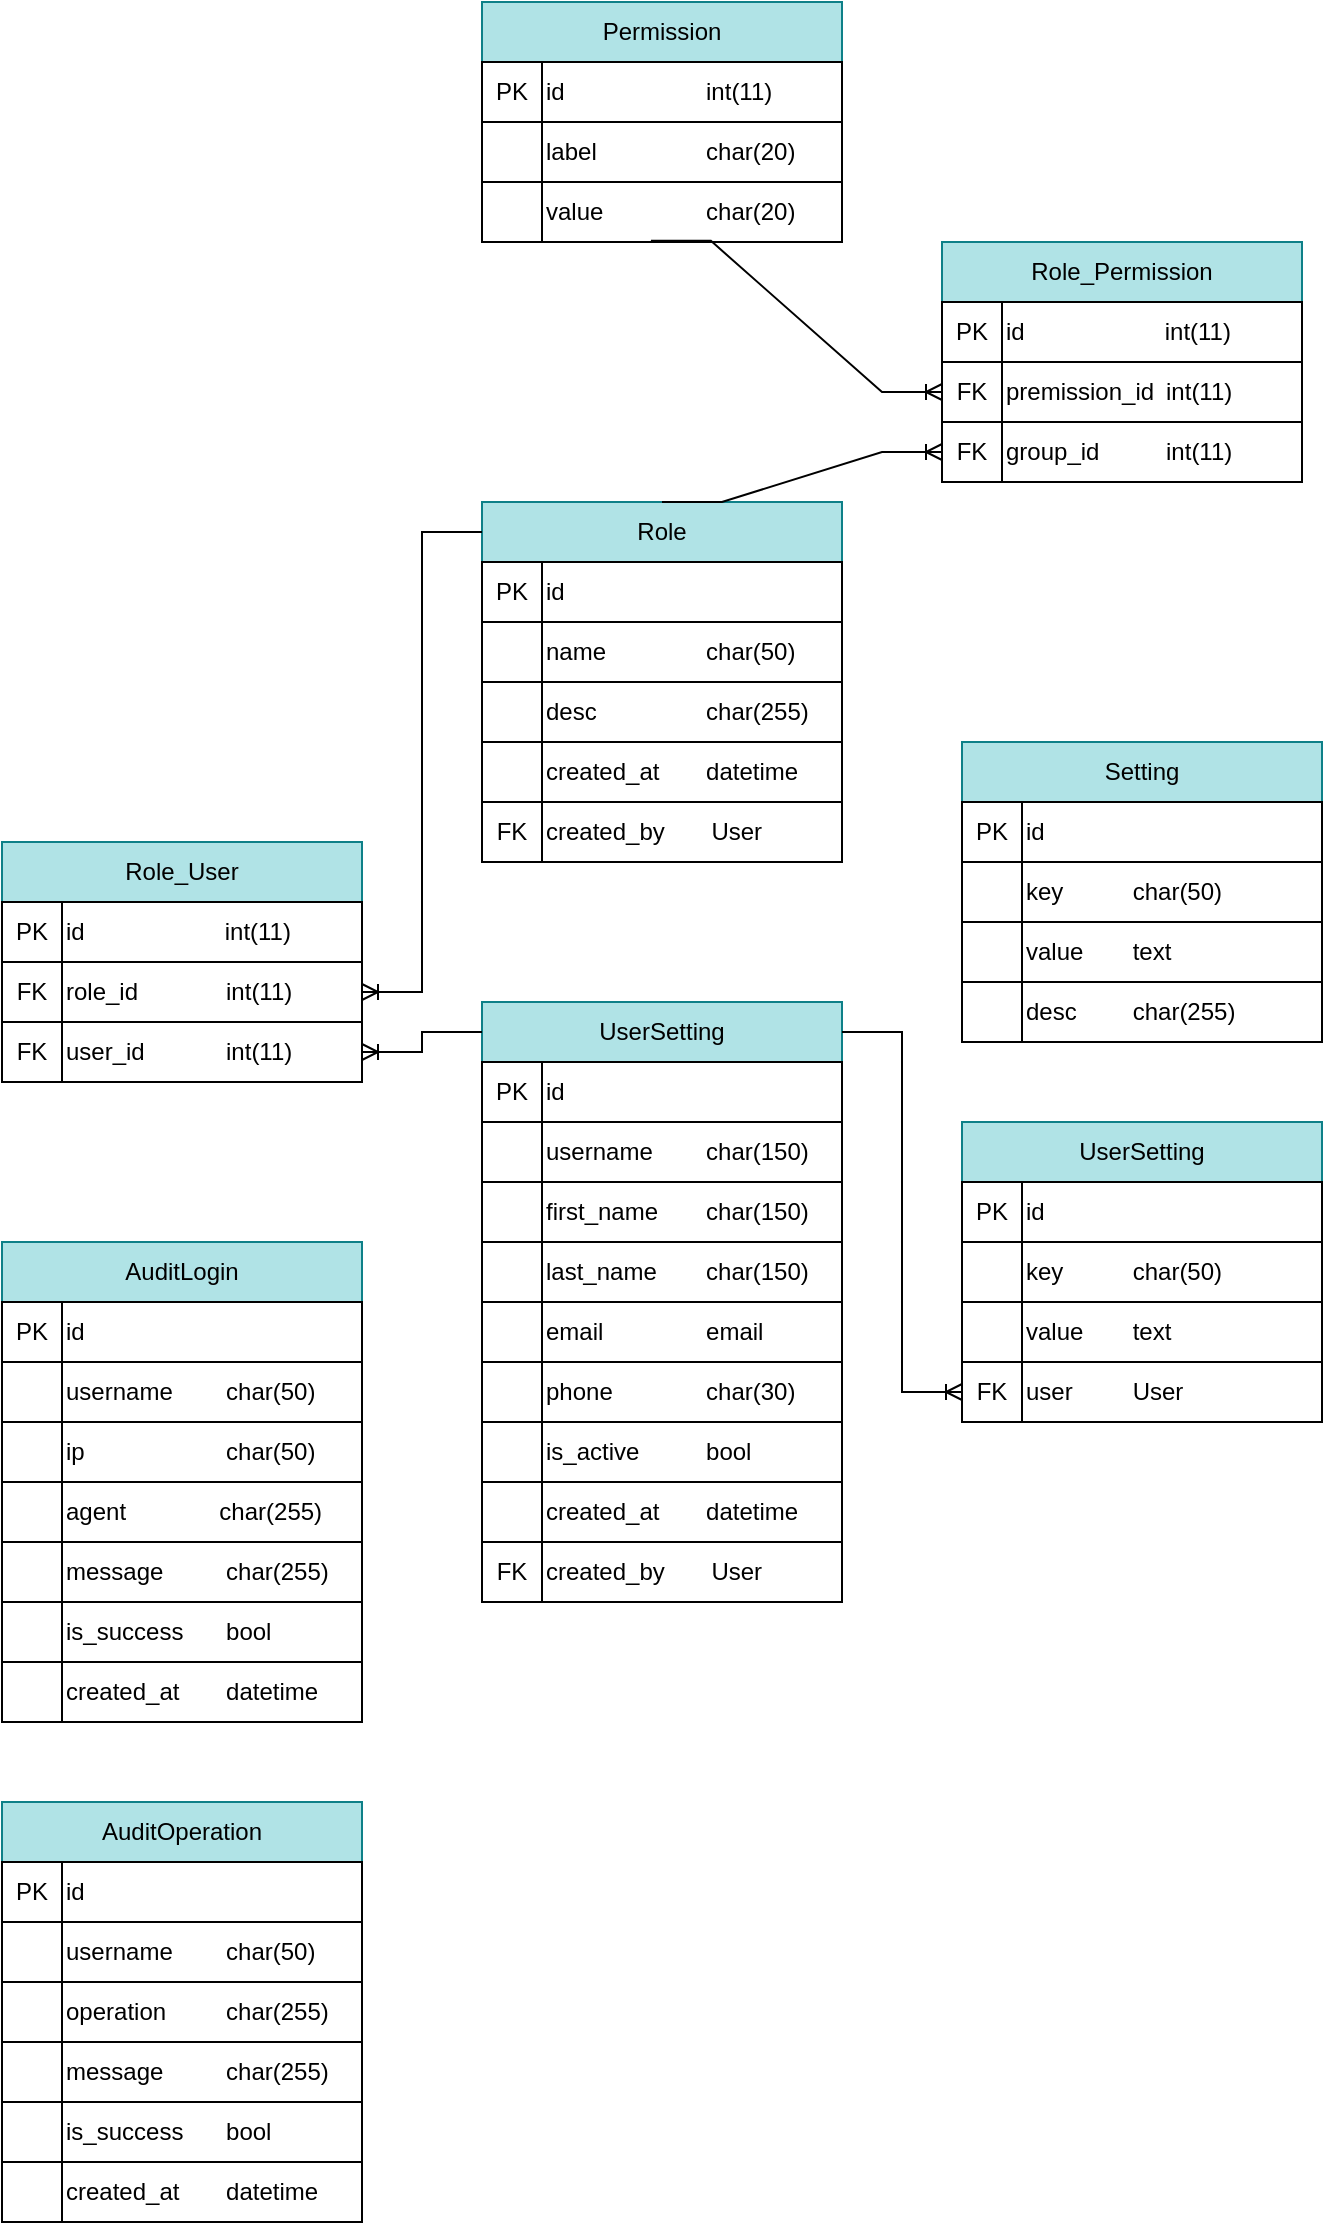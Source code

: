 <mxfile version="26.0.2">
  <diagram name="第 1 页" id="FtkYD6TFWRpVF152h-k8">
    <mxGraphModel dx="545" dy="924" grid="1" gridSize="10" guides="1" tooltips="1" connect="1" arrows="1" fold="1" page="1" pageScale="1" pageWidth="827" pageHeight="1169" math="0" shadow="0">
      <root>
        <mxCell id="0" />
        <mxCell id="1" parent="0" />
        <mxCell id="84Ws_TcK_d0skPqPN5DL-33" value="" style="swimlane;startSize=0;" vertex="1" parent="1">
          <mxGeometry x="280" y="270" width="180" height="120" as="geometry" />
        </mxCell>
        <mxCell id="84Ws_TcK_d0skPqPN5DL-34" value="Permission" style="rounded=0;whiteSpace=wrap;html=1;fillColor=#b0e3e6;strokeColor=#0e8088;" vertex="1" parent="84Ws_TcK_d0skPqPN5DL-33">
          <mxGeometry width="180" height="30" as="geometry" />
        </mxCell>
        <mxCell id="84Ws_TcK_d0skPqPN5DL-35" value="PK" style="rounded=0;whiteSpace=wrap;html=1;" vertex="1" parent="84Ws_TcK_d0skPqPN5DL-33">
          <mxGeometry y="30" width="30" height="30" as="geometry" />
        </mxCell>
        <mxCell id="84Ws_TcK_d0skPqPN5DL-36" value="id&lt;span style=&quot;white-space: pre;&quot;&gt;&#x9;&lt;/span&gt;&lt;span style=&quot;white-space: pre;&quot;&gt;&#x9;&lt;/span&gt;&lt;span style=&quot;white-space: pre;&quot;&gt;&#x9;&lt;/span&gt;int(11)" style="rounded=0;whiteSpace=wrap;html=1;align=left;" vertex="1" parent="84Ws_TcK_d0skPqPN5DL-33">
          <mxGeometry x="30" y="30" width="150" height="30" as="geometry" />
        </mxCell>
        <mxCell id="84Ws_TcK_d0skPqPN5DL-37" value="" style="rounded=0;whiteSpace=wrap;html=1;" vertex="1" parent="84Ws_TcK_d0skPqPN5DL-33">
          <mxGeometry y="60" width="30" height="30" as="geometry" />
        </mxCell>
        <mxCell id="84Ws_TcK_d0skPqPN5DL-38" value="label&lt;span style=&quot;white-space: pre;&quot;&gt;&#x9;&lt;/span&gt;&lt;span style=&quot;white-space: pre;&quot;&gt;&#x9;&lt;/span&gt;char(20)" style="rounded=0;whiteSpace=wrap;html=1;align=left;" vertex="1" parent="84Ws_TcK_d0skPqPN5DL-33">
          <mxGeometry x="30" y="60" width="150" height="30" as="geometry" />
        </mxCell>
        <mxCell id="84Ws_TcK_d0skPqPN5DL-39" value="" style="rounded=0;whiteSpace=wrap;html=1;" vertex="1" parent="84Ws_TcK_d0skPqPN5DL-33">
          <mxGeometry y="90" width="30" height="30" as="geometry" />
        </mxCell>
        <mxCell id="84Ws_TcK_d0skPqPN5DL-40" value="value&lt;span style=&quot;white-space: pre;&quot;&gt;&#x9;&lt;/span&gt;&lt;span style=&quot;white-space: pre;&quot;&gt;&#x9;&lt;/span&gt;char(20)" style="rounded=0;whiteSpace=wrap;html=1;align=left;" vertex="1" parent="84Ws_TcK_d0skPqPN5DL-33">
          <mxGeometry x="30" y="90" width="150" height="30" as="geometry" />
        </mxCell>
        <mxCell id="84Ws_TcK_d0skPqPN5DL-41" value="" style="swimlane;startSize=0;" vertex="1" parent="1">
          <mxGeometry x="280" y="520" width="180" height="175" as="geometry" />
        </mxCell>
        <mxCell id="84Ws_TcK_d0skPqPN5DL-42" value="Role" style="rounded=0;whiteSpace=wrap;html=1;fillColor=#b0e3e6;strokeColor=#0e8088;" vertex="1" parent="84Ws_TcK_d0skPqPN5DL-41">
          <mxGeometry width="180" height="30" as="geometry" />
        </mxCell>
        <mxCell id="84Ws_TcK_d0skPqPN5DL-43" value="PK" style="rounded=0;whiteSpace=wrap;html=1;" vertex="1" parent="84Ws_TcK_d0skPqPN5DL-41">
          <mxGeometry y="30" width="30" height="30" as="geometry" />
        </mxCell>
        <mxCell id="84Ws_TcK_d0skPqPN5DL-44" value="id" style="rounded=0;whiteSpace=wrap;html=1;align=left;" vertex="1" parent="84Ws_TcK_d0skPqPN5DL-41">
          <mxGeometry x="30" y="30" width="150" height="30" as="geometry" />
        </mxCell>
        <mxCell id="84Ws_TcK_d0skPqPN5DL-45" value="" style="rounded=0;whiteSpace=wrap;html=1;" vertex="1" parent="84Ws_TcK_d0skPqPN5DL-41">
          <mxGeometry y="60" width="30" height="30" as="geometry" />
        </mxCell>
        <mxCell id="84Ws_TcK_d0skPqPN5DL-46" value="name&lt;span style=&quot;white-space: pre;&quot;&gt;&#x9;&lt;/span&gt;&lt;span style=&quot;white-space: pre;&quot;&gt;&#x9;&lt;/span&gt;char(50)" style="rounded=0;whiteSpace=wrap;html=1;align=left;" vertex="1" parent="84Ws_TcK_d0skPqPN5DL-41">
          <mxGeometry x="30" y="60" width="150" height="30" as="geometry" />
        </mxCell>
        <mxCell id="84Ws_TcK_d0skPqPN5DL-47" value="" style="rounded=0;whiteSpace=wrap;html=1;" vertex="1" parent="84Ws_TcK_d0skPqPN5DL-41">
          <mxGeometry y="90" width="30" height="30" as="geometry" />
        </mxCell>
        <mxCell id="84Ws_TcK_d0skPqPN5DL-48" value="desc&lt;span style=&quot;white-space: pre;&quot;&gt;&#x9;&lt;/span&gt;&lt;span style=&quot;white-space: pre;&quot;&gt;&#x9;&lt;/span&gt;char(255)" style="rounded=0;whiteSpace=wrap;html=1;align=left;" vertex="1" parent="84Ws_TcK_d0skPqPN5DL-41">
          <mxGeometry x="30" y="90" width="150" height="30" as="geometry" />
        </mxCell>
        <mxCell id="84Ws_TcK_d0skPqPN5DL-57" value="" style="rounded=0;whiteSpace=wrap;html=1;" vertex="1" parent="84Ws_TcK_d0skPqPN5DL-41">
          <mxGeometry y="120" width="30" height="30" as="geometry" />
        </mxCell>
        <mxCell id="84Ws_TcK_d0skPqPN5DL-58" value="created_at&amp;nbsp; &amp;nbsp; &amp;nbsp; &amp;nbsp;datetime" style="rounded=0;whiteSpace=wrap;html=1;align=left;" vertex="1" parent="84Ws_TcK_d0skPqPN5DL-41">
          <mxGeometry x="30" y="120" width="150" height="30" as="geometry" />
        </mxCell>
        <mxCell id="84Ws_TcK_d0skPqPN5DL-79" value="FK" style="rounded=0;whiteSpace=wrap;html=1;" vertex="1" parent="84Ws_TcK_d0skPqPN5DL-41">
          <mxGeometry y="150" width="30" height="30" as="geometry" />
        </mxCell>
        <mxCell id="84Ws_TcK_d0skPqPN5DL-80" value="created_by&amp;nbsp; &amp;nbsp; &amp;nbsp; &amp;nbsp;User" style="rounded=0;whiteSpace=wrap;html=1;align=left;" vertex="1" parent="84Ws_TcK_d0skPqPN5DL-41">
          <mxGeometry x="30" y="150" width="150" height="30" as="geometry" />
        </mxCell>
        <mxCell id="84Ws_TcK_d0skPqPN5DL-81" value="" style="swimlane;startSize=0;" vertex="1" parent="1">
          <mxGeometry x="510" y="390" width="180" height="120" as="geometry" />
        </mxCell>
        <mxCell id="84Ws_TcK_d0skPqPN5DL-82" value="Role_Permission" style="rounded=0;whiteSpace=wrap;html=1;fillColor=#b0e3e6;strokeColor=#0e8088;" vertex="1" parent="84Ws_TcK_d0skPqPN5DL-81">
          <mxGeometry width="180" height="30" as="geometry" />
        </mxCell>
        <mxCell id="84Ws_TcK_d0skPqPN5DL-83" value="PK" style="rounded=0;whiteSpace=wrap;html=1;" vertex="1" parent="84Ws_TcK_d0skPqPN5DL-81">
          <mxGeometry y="30" width="30" height="30" as="geometry" />
        </mxCell>
        <mxCell id="84Ws_TcK_d0skPqPN5DL-84" value="id&amp;nbsp; &amp;nbsp; &amp;nbsp; &amp;nbsp; &amp;nbsp; &amp;nbsp; &amp;nbsp; &amp;nbsp; &amp;nbsp; &amp;nbsp; &amp;nbsp;int(11)" style="rounded=0;whiteSpace=wrap;html=1;align=left;" vertex="1" parent="84Ws_TcK_d0skPqPN5DL-81">
          <mxGeometry x="30" y="30" width="150" height="30" as="geometry" />
        </mxCell>
        <mxCell id="84Ws_TcK_d0skPqPN5DL-85" value="FK" style="rounded=0;whiteSpace=wrap;html=1;" vertex="1" parent="84Ws_TcK_d0skPqPN5DL-81">
          <mxGeometry y="60" width="30" height="30" as="geometry" />
        </mxCell>
        <mxCell id="84Ws_TcK_d0skPqPN5DL-86" value="premission_id&lt;span style=&quot;white-space: pre;&quot;&gt;&#x9;&lt;/span&gt;int(11)" style="rounded=0;whiteSpace=wrap;html=1;align=left;" vertex="1" parent="84Ws_TcK_d0skPqPN5DL-81">
          <mxGeometry x="30" y="60" width="150" height="30" as="geometry" />
        </mxCell>
        <mxCell id="84Ws_TcK_d0skPqPN5DL-87" value="FK" style="rounded=0;whiteSpace=wrap;html=1;" vertex="1" parent="84Ws_TcK_d0skPqPN5DL-81">
          <mxGeometry y="90" width="30" height="30" as="geometry" />
        </mxCell>
        <mxCell id="84Ws_TcK_d0skPqPN5DL-88" value="group_id&lt;span style=&quot;white-space: pre;&quot;&gt;&#x9;&lt;/span&gt;&lt;span style=&quot;white-space: pre;&quot;&gt;&#x9;&lt;/span&gt;int(11)" style="rounded=0;whiteSpace=wrap;html=1;align=left;" vertex="1" parent="84Ws_TcK_d0skPqPN5DL-81">
          <mxGeometry x="30" y="90" width="150" height="30" as="geometry" />
        </mxCell>
        <mxCell id="84Ws_TcK_d0skPqPN5DL-89" value="" style="edgeStyle=entityRelationEdgeStyle;fontSize=12;html=1;endArrow=ERoneToMany;rounded=0;exitX=0.5;exitY=0;exitDx=0;exitDy=0;entryX=0;entryY=0.5;entryDx=0;entryDy=0;" edge="1" parent="1" source="84Ws_TcK_d0skPqPN5DL-42" target="84Ws_TcK_d0skPqPN5DL-87">
          <mxGeometry width="100" height="100" relative="1" as="geometry">
            <mxPoint x="490" y="670" as="sourcePoint" />
            <mxPoint x="590" y="570" as="targetPoint" />
            <Array as="points">
              <mxPoint x="380" y="500" />
              <mxPoint x="410" y="450" />
              <mxPoint x="380" y="470" />
              <mxPoint x="410" y="480" />
              <mxPoint x="420" y="480" />
              <mxPoint x="390" y="500" />
            </Array>
          </mxGeometry>
        </mxCell>
        <mxCell id="84Ws_TcK_d0skPqPN5DL-90" value="" style="edgeStyle=entityRelationEdgeStyle;fontSize=12;html=1;endArrow=ERoneToMany;rounded=0;exitX=0.363;exitY=0.981;exitDx=0;exitDy=0;entryX=0;entryY=0.5;entryDx=0;entryDy=0;exitPerimeter=0;" edge="1" parent="1" source="84Ws_TcK_d0skPqPN5DL-40" target="84Ws_TcK_d0skPqPN5DL-85">
          <mxGeometry width="100" height="100" relative="1" as="geometry">
            <mxPoint x="440" y="590" as="sourcePoint" />
            <mxPoint x="540" y="490" as="targetPoint" />
          </mxGeometry>
        </mxCell>
        <mxCell id="84Ws_TcK_d0skPqPN5DL-91" value="" style="swimlane;startSize=0;" vertex="1" parent="1">
          <mxGeometry x="520" y="640" width="180" height="150" as="geometry" />
        </mxCell>
        <mxCell id="84Ws_TcK_d0skPqPN5DL-92" value="Setting" style="rounded=0;whiteSpace=wrap;html=1;fillColor=#b0e3e6;strokeColor=#0e8088;" vertex="1" parent="84Ws_TcK_d0skPqPN5DL-91">
          <mxGeometry width="180" height="30" as="geometry" />
        </mxCell>
        <mxCell id="84Ws_TcK_d0skPqPN5DL-93" value="PK" style="rounded=0;whiteSpace=wrap;html=1;" vertex="1" parent="84Ws_TcK_d0skPqPN5DL-91">
          <mxGeometry y="30" width="30" height="30" as="geometry" />
        </mxCell>
        <mxCell id="84Ws_TcK_d0skPqPN5DL-94" value="id" style="rounded=0;whiteSpace=wrap;html=1;align=left;" vertex="1" parent="84Ws_TcK_d0skPqPN5DL-91">
          <mxGeometry x="30" y="30" width="150" height="30" as="geometry" />
        </mxCell>
        <mxCell id="84Ws_TcK_d0skPqPN5DL-95" value="" style="rounded=0;whiteSpace=wrap;html=1;" vertex="1" parent="84Ws_TcK_d0skPqPN5DL-91">
          <mxGeometry y="60" width="30" height="30" as="geometry" />
        </mxCell>
        <mxCell id="84Ws_TcK_d0skPqPN5DL-96" value="key&lt;span style=&quot;white-space: pre;&quot;&gt;&#x9;&lt;/span&gt;&lt;span style=&quot;white-space: pre;&quot;&gt;&#x9;&lt;/span&gt;char(50)" style="rounded=0;whiteSpace=wrap;html=1;align=left;" vertex="1" parent="84Ws_TcK_d0skPqPN5DL-91">
          <mxGeometry x="30" y="60" width="150" height="30" as="geometry" />
        </mxCell>
        <mxCell id="84Ws_TcK_d0skPqPN5DL-97" value="" style="rounded=0;whiteSpace=wrap;html=1;" vertex="1" parent="84Ws_TcK_d0skPqPN5DL-91">
          <mxGeometry y="90" width="30" height="30" as="geometry" />
        </mxCell>
        <mxCell id="84Ws_TcK_d0skPqPN5DL-98" value="value&lt;span style=&quot;white-space: pre;&quot;&gt;&#x9;&lt;/span&gt;text" style="rounded=0;whiteSpace=wrap;html=1;align=left;" vertex="1" parent="84Ws_TcK_d0skPqPN5DL-91">
          <mxGeometry x="30" y="90" width="150" height="30" as="geometry" />
        </mxCell>
        <mxCell id="84Ws_TcK_d0skPqPN5DL-99" value="" style="rounded=0;whiteSpace=wrap;html=1;" vertex="1" parent="84Ws_TcK_d0skPqPN5DL-91">
          <mxGeometry y="120" width="30" height="30" as="geometry" />
        </mxCell>
        <mxCell id="84Ws_TcK_d0skPqPN5DL-100" value="desc&lt;span style=&quot;white-space: pre;&quot;&gt;&#x9;&lt;/span&gt;char(255)" style="rounded=0;whiteSpace=wrap;html=1;align=left;" vertex="1" parent="84Ws_TcK_d0skPqPN5DL-91">
          <mxGeometry x="30" y="120" width="150" height="30" as="geometry" />
        </mxCell>
        <mxCell id="84Ws_TcK_d0skPqPN5DL-103" value="" style="swimlane;startSize=0;" vertex="1" parent="1">
          <mxGeometry x="520" y="830" width="180" height="150" as="geometry" />
        </mxCell>
        <mxCell id="84Ws_TcK_d0skPqPN5DL-104" value="UserSetting" style="rounded=0;whiteSpace=wrap;html=1;fillColor=#b0e3e6;strokeColor=#0e8088;" vertex="1" parent="84Ws_TcK_d0skPqPN5DL-103">
          <mxGeometry width="180" height="30" as="geometry" />
        </mxCell>
        <mxCell id="84Ws_TcK_d0skPqPN5DL-105" value="PK" style="rounded=0;whiteSpace=wrap;html=1;" vertex="1" parent="84Ws_TcK_d0skPqPN5DL-103">
          <mxGeometry y="30" width="30" height="30" as="geometry" />
        </mxCell>
        <mxCell id="84Ws_TcK_d0skPqPN5DL-106" value="id" style="rounded=0;whiteSpace=wrap;html=1;align=left;" vertex="1" parent="84Ws_TcK_d0skPqPN5DL-103">
          <mxGeometry x="30" y="30" width="150" height="30" as="geometry" />
        </mxCell>
        <mxCell id="84Ws_TcK_d0skPqPN5DL-107" value="" style="rounded=0;whiteSpace=wrap;html=1;" vertex="1" parent="84Ws_TcK_d0skPqPN5DL-103">
          <mxGeometry y="60" width="30" height="30" as="geometry" />
        </mxCell>
        <mxCell id="84Ws_TcK_d0skPqPN5DL-108" value="key&lt;span style=&quot;white-space: pre;&quot;&gt;&#x9;&lt;/span&gt;&lt;span style=&quot;white-space: pre;&quot;&gt;&#x9;&lt;/span&gt;char(50)" style="rounded=0;whiteSpace=wrap;html=1;align=left;" vertex="1" parent="84Ws_TcK_d0skPqPN5DL-103">
          <mxGeometry x="30" y="60" width="150" height="30" as="geometry" />
        </mxCell>
        <mxCell id="84Ws_TcK_d0skPqPN5DL-109" value="" style="rounded=0;whiteSpace=wrap;html=1;" vertex="1" parent="84Ws_TcK_d0skPqPN5DL-103">
          <mxGeometry y="90" width="30" height="30" as="geometry" />
        </mxCell>
        <mxCell id="84Ws_TcK_d0skPqPN5DL-110" value="value&lt;span style=&quot;white-space: pre;&quot;&gt;&#x9;&lt;/span&gt;text" style="rounded=0;whiteSpace=wrap;html=1;align=left;" vertex="1" parent="84Ws_TcK_d0skPqPN5DL-103">
          <mxGeometry x="30" y="90" width="150" height="30" as="geometry" />
        </mxCell>
        <mxCell id="84Ws_TcK_d0skPqPN5DL-111" value="FK" style="rounded=0;whiteSpace=wrap;html=1;" vertex="1" parent="84Ws_TcK_d0skPqPN5DL-103">
          <mxGeometry y="120" width="30" height="30" as="geometry" />
        </mxCell>
        <mxCell id="84Ws_TcK_d0skPqPN5DL-112" value="user&lt;span style=&quot;white-space: pre;&quot;&gt;&#x9;&lt;/span&gt;&lt;span style=&quot;white-space: pre;&quot;&gt;&#x9;&lt;/span&gt;User" style="rounded=0;whiteSpace=wrap;html=1;align=left;" vertex="1" parent="84Ws_TcK_d0skPqPN5DL-103">
          <mxGeometry x="30" y="120" width="150" height="30" as="geometry" />
        </mxCell>
        <mxCell id="84Ws_TcK_d0skPqPN5DL-113" value="" style="swimlane;startSize=0;" vertex="1" parent="1">
          <mxGeometry x="280" y="770" width="180" height="300" as="geometry" />
        </mxCell>
        <mxCell id="84Ws_TcK_d0skPqPN5DL-114" value="UserSetting" style="rounded=0;whiteSpace=wrap;html=1;fillColor=#b0e3e6;strokeColor=#0e8088;" vertex="1" parent="84Ws_TcK_d0skPqPN5DL-113">
          <mxGeometry width="180" height="30" as="geometry" />
        </mxCell>
        <mxCell id="84Ws_TcK_d0skPqPN5DL-115" value="PK" style="rounded=0;whiteSpace=wrap;html=1;" vertex="1" parent="84Ws_TcK_d0skPqPN5DL-113">
          <mxGeometry y="30" width="30" height="30" as="geometry" />
        </mxCell>
        <mxCell id="84Ws_TcK_d0skPqPN5DL-116" value="id" style="rounded=0;whiteSpace=wrap;html=1;align=left;" vertex="1" parent="84Ws_TcK_d0skPqPN5DL-113">
          <mxGeometry x="30" y="30" width="150" height="30" as="geometry" />
        </mxCell>
        <mxCell id="84Ws_TcK_d0skPqPN5DL-117" value="" style="rounded=0;whiteSpace=wrap;html=1;" vertex="1" parent="84Ws_TcK_d0skPqPN5DL-113">
          <mxGeometry y="60" width="30" height="30" as="geometry" />
        </mxCell>
        <mxCell id="84Ws_TcK_d0skPqPN5DL-118" value="username&lt;span style=&quot;white-space: pre;&quot;&gt;&#x9;&lt;/span&gt;char(150)" style="rounded=0;whiteSpace=wrap;html=1;align=left;" vertex="1" parent="84Ws_TcK_d0skPqPN5DL-113">
          <mxGeometry x="30" y="60" width="150" height="30" as="geometry" />
        </mxCell>
        <mxCell id="84Ws_TcK_d0skPqPN5DL-119" value="" style="rounded=0;whiteSpace=wrap;html=1;" vertex="1" parent="84Ws_TcK_d0skPqPN5DL-113">
          <mxGeometry y="90" width="30" height="30" as="geometry" />
        </mxCell>
        <mxCell id="84Ws_TcK_d0skPqPN5DL-120" value="first_name&lt;span style=&quot;white-space: pre;&quot;&gt;&#x9;&lt;/span&gt;char(150)" style="rounded=0;whiteSpace=wrap;html=1;align=left;" vertex="1" parent="84Ws_TcK_d0skPqPN5DL-113">
          <mxGeometry x="30" y="90" width="150" height="30" as="geometry" />
        </mxCell>
        <mxCell id="84Ws_TcK_d0skPqPN5DL-121" value="" style="rounded=0;whiteSpace=wrap;html=1;" vertex="1" parent="84Ws_TcK_d0skPqPN5DL-113">
          <mxGeometry y="120" width="30" height="30" as="geometry" />
        </mxCell>
        <mxCell id="84Ws_TcK_d0skPqPN5DL-122" value="last_name&lt;span style=&quot;white-space: pre;&quot;&gt;&#x9;&lt;/span&gt;char(150)" style="rounded=0;whiteSpace=wrap;html=1;align=left;" vertex="1" parent="84Ws_TcK_d0skPqPN5DL-113">
          <mxGeometry x="30" y="120" width="150" height="30" as="geometry" />
        </mxCell>
        <mxCell id="84Ws_TcK_d0skPqPN5DL-123" value="" style="rounded=0;whiteSpace=wrap;html=1;" vertex="1" parent="84Ws_TcK_d0skPqPN5DL-113">
          <mxGeometry y="150" width="30" height="30" as="geometry" />
        </mxCell>
        <mxCell id="84Ws_TcK_d0skPqPN5DL-124" value="email&lt;span style=&quot;white-space: pre;&quot;&gt;&#x9;&lt;span style=&quot;white-space: pre;&quot;&gt;&#x9;&lt;/span&gt;e&lt;/span&gt;mail" style="rounded=0;whiteSpace=wrap;html=1;align=left;" vertex="1" parent="84Ws_TcK_d0skPqPN5DL-113">
          <mxGeometry x="30" y="150" width="150" height="30" as="geometry" />
        </mxCell>
        <mxCell id="84Ws_TcK_d0skPqPN5DL-125" value="" style="rounded=0;whiteSpace=wrap;html=1;" vertex="1" parent="84Ws_TcK_d0skPqPN5DL-113">
          <mxGeometry y="210" width="30" height="30" as="geometry" />
        </mxCell>
        <mxCell id="84Ws_TcK_d0skPqPN5DL-126" value="is_active&lt;span style=&quot;white-space: pre;&quot;&gt;&#x9;&lt;/span&gt;&lt;span style=&quot;white-space: pre;&quot;&gt;&#x9;&lt;/span&gt;bool" style="rounded=0;whiteSpace=wrap;html=1;align=left;" vertex="1" parent="84Ws_TcK_d0skPqPN5DL-113">
          <mxGeometry x="30" y="210" width="150" height="30" as="geometry" />
        </mxCell>
        <mxCell id="84Ws_TcK_d0skPqPN5DL-129" value="" style="rounded=0;whiteSpace=wrap;html=1;" vertex="1" parent="84Ws_TcK_d0skPqPN5DL-113">
          <mxGeometry y="180" width="30" height="30" as="geometry" />
        </mxCell>
        <mxCell id="84Ws_TcK_d0skPqPN5DL-130" value="phone&lt;span style=&quot;white-space: pre;&quot;&gt;&#x9;&lt;/span&gt;&lt;span style=&quot;white-space: pre;&quot;&gt;&#x9;&lt;/span&gt;char(30)" style="rounded=0;whiteSpace=wrap;html=1;align=left;" vertex="1" parent="84Ws_TcK_d0skPqPN5DL-113">
          <mxGeometry x="30" y="180" width="150" height="30" as="geometry" />
        </mxCell>
        <mxCell id="84Ws_TcK_d0skPqPN5DL-141" value="" style="rounded=0;whiteSpace=wrap;html=1;" vertex="1" parent="84Ws_TcK_d0skPqPN5DL-113">
          <mxGeometry y="240" width="30" height="30" as="geometry" />
        </mxCell>
        <mxCell id="84Ws_TcK_d0skPqPN5DL-142" value="created_at&amp;nbsp; &amp;nbsp; &amp;nbsp; &amp;nbsp;datetime" style="rounded=0;whiteSpace=wrap;html=1;align=left;" vertex="1" parent="84Ws_TcK_d0skPqPN5DL-113">
          <mxGeometry x="30" y="240" width="150" height="30" as="geometry" />
        </mxCell>
        <mxCell id="84Ws_TcK_d0skPqPN5DL-143" value="FK" style="rounded=0;whiteSpace=wrap;html=1;" vertex="1" parent="84Ws_TcK_d0skPqPN5DL-113">
          <mxGeometry y="270" width="30" height="30" as="geometry" />
        </mxCell>
        <mxCell id="84Ws_TcK_d0skPqPN5DL-144" value="created_by&amp;nbsp; &amp;nbsp; &amp;nbsp; &amp;nbsp;User" style="rounded=0;whiteSpace=wrap;html=1;align=left;" vertex="1" parent="84Ws_TcK_d0skPqPN5DL-113">
          <mxGeometry x="30" y="270" width="150" height="30" as="geometry" />
        </mxCell>
        <mxCell id="84Ws_TcK_d0skPqPN5DL-131" value="" style="edgeStyle=entityRelationEdgeStyle;fontSize=12;html=1;endArrow=ERoneToMany;rounded=0;entryX=1;entryY=0.5;entryDx=0;entryDy=0;exitX=0;exitY=0.5;exitDx=0;exitDy=0;" edge="1" parent="1" source="84Ws_TcK_d0skPqPN5DL-114" target="84Ws_TcK_d0skPqPN5DL-139">
          <mxGeometry width="100" height="100" relative="1" as="geometry">
            <mxPoint x="240" y="1120" as="sourcePoint" />
            <mxPoint x="120" y="1070" as="targetPoint" />
            <Array as="points">
              <mxPoint x="190" y="750" />
              <mxPoint x="230" y="770" />
              <mxPoint x="250" y="770" />
              <mxPoint x="250" y="780" />
              <mxPoint x="250" y="850" />
              <mxPoint x="190" y="880" />
              <mxPoint x="200" y="910" />
              <mxPoint x="230" y="900" />
              <mxPoint x="250" y="870" />
              <mxPoint x="180" y="680" />
              <mxPoint x="240" y="860" />
              <mxPoint x="230" y="780" />
              <mxPoint x="240" y="780" />
              <mxPoint x="190" y="850" />
            </Array>
          </mxGeometry>
        </mxCell>
        <mxCell id="84Ws_TcK_d0skPqPN5DL-132" value="" style="swimlane;startSize=0;" vertex="1" parent="1">
          <mxGeometry x="40" y="690" width="180" height="120" as="geometry" />
        </mxCell>
        <mxCell id="84Ws_TcK_d0skPqPN5DL-133" value="Role_User" style="rounded=0;whiteSpace=wrap;html=1;fillColor=#b0e3e6;strokeColor=#0e8088;" vertex="1" parent="84Ws_TcK_d0skPqPN5DL-132">
          <mxGeometry width="180" height="30" as="geometry" />
        </mxCell>
        <mxCell id="84Ws_TcK_d0skPqPN5DL-134" value="PK" style="rounded=0;whiteSpace=wrap;html=1;" vertex="1" parent="84Ws_TcK_d0skPqPN5DL-132">
          <mxGeometry y="30" width="30" height="30" as="geometry" />
        </mxCell>
        <mxCell id="84Ws_TcK_d0skPqPN5DL-135" value="id&amp;nbsp; &amp;nbsp; &amp;nbsp; &amp;nbsp; &amp;nbsp; &amp;nbsp; &amp;nbsp; &amp;nbsp; &amp;nbsp; &amp;nbsp; &amp;nbsp;int(11)" style="rounded=0;whiteSpace=wrap;html=1;align=left;" vertex="1" parent="84Ws_TcK_d0skPqPN5DL-132">
          <mxGeometry x="30" y="30" width="150" height="30" as="geometry" />
        </mxCell>
        <mxCell id="84Ws_TcK_d0skPqPN5DL-136" value="FK" style="rounded=0;whiteSpace=wrap;html=1;" vertex="1" parent="84Ws_TcK_d0skPqPN5DL-132">
          <mxGeometry y="60" width="30" height="30" as="geometry" />
        </mxCell>
        <mxCell id="84Ws_TcK_d0skPqPN5DL-137" value="role_id&lt;span style=&quot;white-space: pre;&quot;&gt;&#x9;&lt;span style=&quot;white-space: pre;&quot;&gt;&#x9;&lt;/span&gt;&lt;/span&gt;int(11)" style="rounded=0;whiteSpace=wrap;html=1;align=left;" vertex="1" parent="84Ws_TcK_d0skPqPN5DL-132">
          <mxGeometry x="30" y="60" width="150" height="30" as="geometry" />
        </mxCell>
        <mxCell id="84Ws_TcK_d0skPqPN5DL-138" value="FK" style="rounded=0;whiteSpace=wrap;html=1;" vertex="1" parent="84Ws_TcK_d0skPqPN5DL-132">
          <mxGeometry y="90" width="30" height="30" as="geometry" />
        </mxCell>
        <mxCell id="84Ws_TcK_d0skPqPN5DL-139" value="user_id&lt;span style=&quot;white-space: pre;&quot;&gt;&#x9;&lt;/span&gt;&lt;span style=&quot;white-space: pre;&quot;&gt;&#x9;&lt;/span&gt;int(11)" style="rounded=0;whiteSpace=wrap;html=1;align=left;" vertex="1" parent="84Ws_TcK_d0skPqPN5DL-132">
          <mxGeometry x="30" y="90" width="150" height="30" as="geometry" />
        </mxCell>
        <mxCell id="84Ws_TcK_d0skPqPN5DL-140" value="" style="edgeStyle=entityRelationEdgeStyle;fontSize=12;html=1;endArrow=ERoneToMany;rounded=0;exitX=0;exitY=0.5;exitDx=0;exitDy=0;entryX=1;entryY=0.5;entryDx=0;entryDy=0;" edge="1" parent="1" source="84Ws_TcK_d0skPqPN5DL-42" target="84Ws_TcK_d0skPqPN5DL-137">
          <mxGeometry width="100" height="100" relative="1" as="geometry">
            <mxPoint x="250" y="880" as="sourcePoint" />
            <mxPoint x="350" y="780" as="targetPoint" />
            <Array as="points">
              <mxPoint x="240" y="535" />
            </Array>
          </mxGeometry>
        </mxCell>
        <mxCell id="84Ws_TcK_d0skPqPN5DL-145" value="" style="edgeStyle=entityRelationEdgeStyle;fontSize=12;html=1;endArrow=ERoneToMany;rounded=0;entryX=0;entryY=0.5;entryDx=0;entryDy=0;exitX=1;exitY=0.5;exitDx=0;exitDy=0;" edge="1" parent="1" source="84Ws_TcK_d0skPqPN5DL-114" target="84Ws_TcK_d0skPqPN5DL-111">
          <mxGeometry width="100" height="100" relative="1" as="geometry">
            <mxPoint x="290" y="880" as="sourcePoint" />
            <mxPoint x="390" y="780" as="targetPoint" />
            <Array as="points">
              <mxPoint x="500" y="920" />
              <mxPoint x="480" y="830" />
              <mxPoint x="490" y="920" />
            </Array>
          </mxGeometry>
        </mxCell>
        <mxCell id="84Ws_TcK_d0skPqPN5DL-146" value="" style="swimlane;startSize=0;" vertex="1" parent="1">
          <mxGeometry x="40" y="890" width="180" height="240" as="geometry" />
        </mxCell>
        <mxCell id="84Ws_TcK_d0skPqPN5DL-147" value="AuditLogin" style="rounded=0;whiteSpace=wrap;html=1;fillColor=#b0e3e6;strokeColor=#0e8088;" vertex="1" parent="84Ws_TcK_d0skPqPN5DL-146">
          <mxGeometry width="180" height="30" as="geometry" />
        </mxCell>
        <mxCell id="84Ws_TcK_d0skPqPN5DL-148" value="PK" style="rounded=0;whiteSpace=wrap;html=1;" vertex="1" parent="84Ws_TcK_d0skPqPN5DL-146">
          <mxGeometry y="30" width="30" height="30" as="geometry" />
        </mxCell>
        <mxCell id="84Ws_TcK_d0skPqPN5DL-149" value="id" style="rounded=0;whiteSpace=wrap;html=1;align=left;" vertex="1" parent="84Ws_TcK_d0skPqPN5DL-146">
          <mxGeometry x="30" y="30" width="150" height="30" as="geometry" />
        </mxCell>
        <mxCell id="84Ws_TcK_d0skPqPN5DL-150" value="" style="rounded=0;whiteSpace=wrap;html=1;" vertex="1" parent="84Ws_TcK_d0skPqPN5DL-146">
          <mxGeometry y="60" width="30" height="30" as="geometry" />
        </mxCell>
        <mxCell id="84Ws_TcK_d0skPqPN5DL-151" value="username&lt;span style=&quot;white-space: pre;&quot;&gt;&#x9;&lt;/span&gt;char(50)" style="rounded=0;whiteSpace=wrap;html=1;align=left;" vertex="1" parent="84Ws_TcK_d0skPqPN5DL-146">
          <mxGeometry x="30" y="60" width="150" height="30" as="geometry" />
        </mxCell>
        <mxCell id="84Ws_TcK_d0skPqPN5DL-152" value="" style="rounded=0;whiteSpace=wrap;html=1;" vertex="1" parent="84Ws_TcK_d0skPqPN5DL-146">
          <mxGeometry y="90" width="30" height="30" as="geometry" />
        </mxCell>
        <mxCell id="84Ws_TcK_d0skPqPN5DL-153" value="ip&lt;span style=&quot;white-space: pre;&quot;&gt;&#x9;&lt;/span&gt;&lt;span style=&quot;white-space: pre;&quot;&gt;&#x9;&lt;/span&gt;&lt;span style=&quot;white-space: pre;&quot;&gt;&#x9;&lt;/span&gt;char(50)" style="rounded=0;whiteSpace=wrap;html=1;align=left;" vertex="1" parent="84Ws_TcK_d0skPqPN5DL-146">
          <mxGeometry x="30" y="90" width="150" height="30" as="geometry" />
        </mxCell>
        <mxCell id="84Ws_TcK_d0skPqPN5DL-154" value="" style="rounded=0;whiteSpace=wrap;html=1;" vertex="1" parent="84Ws_TcK_d0skPqPN5DL-146">
          <mxGeometry y="120" width="30" height="30" as="geometry" />
        </mxCell>
        <mxCell id="84Ws_TcK_d0skPqPN5DL-155" value="agent&lt;span style=&quot;white-space: pre;&quot;&gt;&#x9;&lt;/span&gt;&amp;nbsp; &amp;nbsp; &amp;nbsp; &amp;nbsp;char(255)" style="rounded=0;whiteSpace=wrap;html=1;align=left;" vertex="1" parent="84Ws_TcK_d0skPqPN5DL-146">
          <mxGeometry x="30" y="120" width="150" height="30" as="geometry" />
        </mxCell>
        <mxCell id="84Ws_TcK_d0skPqPN5DL-156" value="" style="rounded=0;whiteSpace=wrap;html=1;" vertex="1" parent="84Ws_TcK_d0skPqPN5DL-146">
          <mxGeometry y="150" width="30" height="30" as="geometry" />
        </mxCell>
        <mxCell id="84Ws_TcK_d0skPqPN5DL-157" value="message&lt;span style=&quot;white-space: pre;&quot;&gt;&#x9;&lt;/span&gt;&lt;span style=&quot;white-space: pre;&quot;&gt;&#x9;&lt;/span&gt;char(255)" style="rounded=0;whiteSpace=wrap;html=1;align=left;" vertex="1" parent="84Ws_TcK_d0skPqPN5DL-146">
          <mxGeometry x="30" y="150" width="150" height="30" as="geometry" />
        </mxCell>
        <mxCell id="84Ws_TcK_d0skPqPN5DL-158" value="" style="rounded=0;whiteSpace=wrap;html=1;" vertex="1" parent="84Ws_TcK_d0skPqPN5DL-146">
          <mxGeometry y="180" width="30" height="30" as="geometry" />
        </mxCell>
        <mxCell id="84Ws_TcK_d0skPqPN5DL-159" value="is_success&lt;span style=&quot;white-space: pre;&quot;&gt;&#x9;&lt;/span&gt;bool" style="rounded=0;whiteSpace=wrap;html=1;align=left;" vertex="1" parent="84Ws_TcK_d0skPqPN5DL-146">
          <mxGeometry x="30" y="180" width="150" height="30" as="geometry" />
        </mxCell>
        <mxCell id="84Ws_TcK_d0skPqPN5DL-160" value="" style="rounded=0;whiteSpace=wrap;html=1;" vertex="1" parent="84Ws_TcK_d0skPqPN5DL-146">
          <mxGeometry y="210" width="30" height="30" as="geometry" />
        </mxCell>
        <mxCell id="84Ws_TcK_d0skPqPN5DL-161" value="created_at&lt;span style=&quot;white-space: pre;&quot;&gt;&#x9;&lt;/span&gt;datetime" style="rounded=0;whiteSpace=wrap;html=1;align=left;" vertex="1" parent="84Ws_TcK_d0skPqPN5DL-146">
          <mxGeometry x="30" y="210" width="150" height="30" as="geometry" />
        </mxCell>
        <mxCell id="84Ws_TcK_d0skPqPN5DL-162" value="" style="swimlane;startSize=0;" vertex="1" parent="1">
          <mxGeometry x="40" y="1170" width="180" height="210" as="geometry" />
        </mxCell>
        <mxCell id="84Ws_TcK_d0skPqPN5DL-163" value="AuditOperation" style="rounded=0;whiteSpace=wrap;html=1;fillColor=#b0e3e6;strokeColor=#0e8088;" vertex="1" parent="84Ws_TcK_d0skPqPN5DL-162">
          <mxGeometry width="180" height="30" as="geometry" />
        </mxCell>
        <mxCell id="84Ws_TcK_d0skPqPN5DL-164" value="PK" style="rounded=0;whiteSpace=wrap;html=1;" vertex="1" parent="84Ws_TcK_d0skPqPN5DL-162">
          <mxGeometry y="30" width="30" height="30" as="geometry" />
        </mxCell>
        <mxCell id="84Ws_TcK_d0skPqPN5DL-165" value="id" style="rounded=0;whiteSpace=wrap;html=1;align=left;" vertex="1" parent="84Ws_TcK_d0skPqPN5DL-162">
          <mxGeometry x="30" y="30" width="150" height="30" as="geometry" />
        </mxCell>
        <mxCell id="84Ws_TcK_d0skPqPN5DL-166" value="" style="rounded=0;whiteSpace=wrap;html=1;" vertex="1" parent="84Ws_TcK_d0skPqPN5DL-162">
          <mxGeometry y="60" width="30" height="30" as="geometry" />
        </mxCell>
        <mxCell id="84Ws_TcK_d0skPqPN5DL-167" value="username&lt;span style=&quot;white-space: pre;&quot;&gt;&#x9;&lt;/span&gt;char(50)" style="rounded=0;whiteSpace=wrap;html=1;align=left;" vertex="1" parent="84Ws_TcK_d0skPqPN5DL-162">
          <mxGeometry x="30" y="60" width="150" height="30" as="geometry" />
        </mxCell>
        <mxCell id="84Ws_TcK_d0skPqPN5DL-168" value="" style="rounded=0;whiteSpace=wrap;html=1;" vertex="1" parent="84Ws_TcK_d0skPqPN5DL-162">
          <mxGeometry y="90" width="30" height="30" as="geometry" />
        </mxCell>
        <mxCell id="84Ws_TcK_d0skPqPN5DL-169" value="operation&lt;span style=&quot;white-space: pre;&quot;&gt;&#x9;&lt;/span&gt;&lt;span style=&quot;white-space: pre;&quot;&gt;&#x9;&lt;/span&gt;char(255)" style="rounded=0;whiteSpace=wrap;html=1;align=left;" vertex="1" parent="84Ws_TcK_d0skPqPN5DL-162">
          <mxGeometry x="30" y="90" width="150" height="30" as="geometry" />
        </mxCell>
        <mxCell id="84Ws_TcK_d0skPqPN5DL-172" value="" style="rounded=0;whiteSpace=wrap;html=1;" vertex="1" parent="84Ws_TcK_d0skPqPN5DL-162">
          <mxGeometry y="120" width="30" height="30" as="geometry" />
        </mxCell>
        <mxCell id="84Ws_TcK_d0skPqPN5DL-173" value="message&lt;span style=&quot;white-space: pre;&quot;&gt;&#x9;&lt;/span&gt;&lt;span style=&quot;white-space: pre;&quot;&gt;&#x9;&lt;/span&gt;char(255)" style="rounded=0;whiteSpace=wrap;html=1;align=left;" vertex="1" parent="84Ws_TcK_d0skPqPN5DL-162">
          <mxGeometry x="30" y="120" width="150" height="30" as="geometry" />
        </mxCell>
        <mxCell id="84Ws_TcK_d0skPqPN5DL-174" value="" style="rounded=0;whiteSpace=wrap;html=1;" vertex="1" parent="84Ws_TcK_d0skPqPN5DL-162">
          <mxGeometry y="180" width="30" height="30" as="geometry" />
        </mxCell>
        <mxCell id="84Ws_TcK_d0skPqPN5DL-175" value="is_success&lt;span style=&quot;white-space: pre;&quot;&gt;&#x9;&lt;/span&gt;bool" style="rounded=0;whiteSpace=wrap;html=1;align=left;" vertex="1" parent="84Ws_TcK_d0skPqPN5DL-162">
          <mxGeometry x="30" y="150" width="150" height="30" as="geometry" />
        </mxCell>
        <mxCell id="84Ws_TcK_d0skPqPN5DL-176" value="" style="rounded=0;whiteSpace=wrap;html=1;" vertex="1" parent="84Ws_TcK_d0skPqPN5DL-162">
          <mxGeometry y="180" width="30" height="30" as="geometry" />
        </mxCell>
        <mxCell id="84Ws_TcK_d0skPqPN5DL-177" value="created_at&lt;span style=&quot;white-space: pre;&quot;&gt;&#x9;&lt;/span&gt;datetime" style="rounded=0;whiteSpace=wrap;html=1;align=left;" vertex="1" parent="84Ws_TcK_d0skPqPN5DL-162">
          <mxGeometry x="30" y="180" width="150" height="30" as="geometry" />
        </mxCell>
      </root>
    </mxGraphModel>
  </diagram>
</mxfile>
